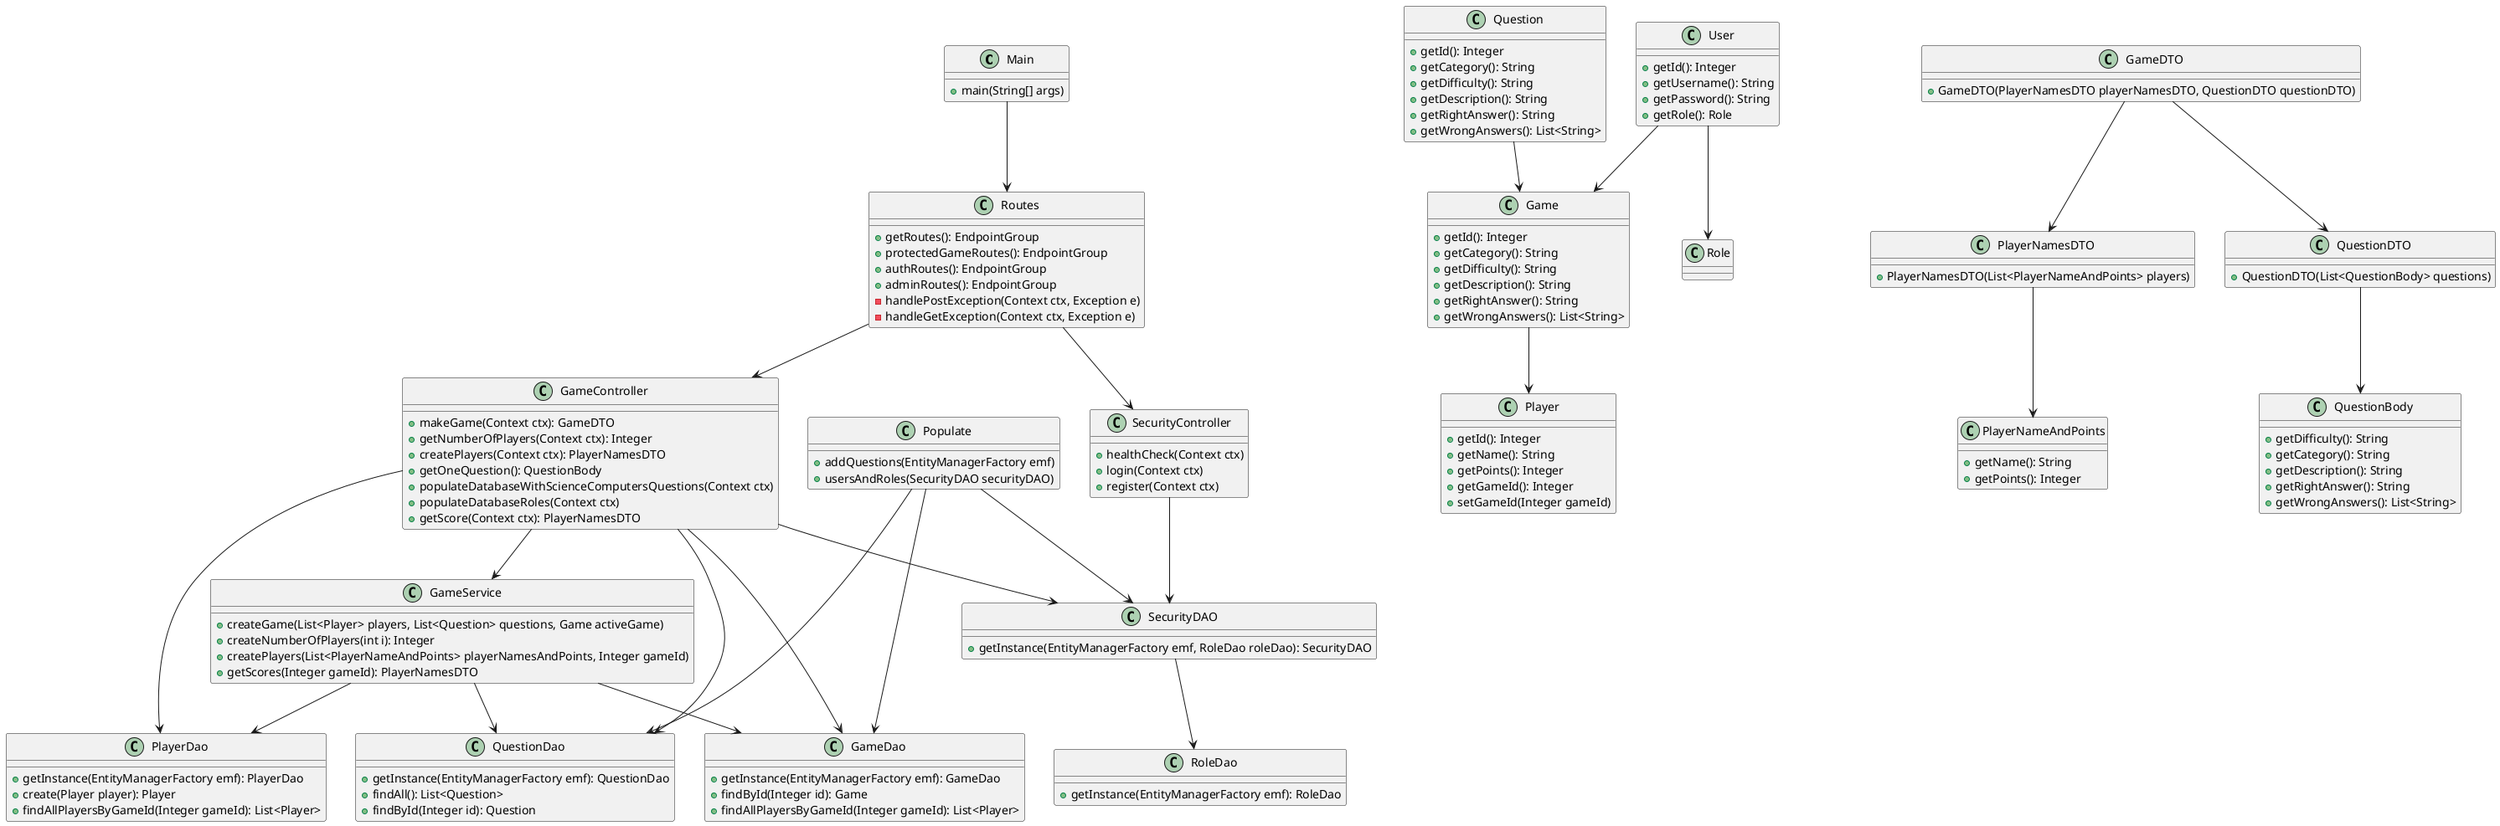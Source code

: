 @startuml

class Main {
    + main(String[] args)
}

class Routes {
    + getRoutes(): EndpointGroup
    + protectedGameRoutes(): EndpointGroup
    + authRoutes(): EndpointGroup
    + adminRoutes(): EndpointGroup
    - handlePostException(Context ctx, Exception e)
    - handleGetException(Context ctx, Exception e)
}

class GameController {
    + makeGame(Context ctx): GameDTO
    + getNumberOfPlayers(Context ctx): Integer
    + createPlayers(Context ctx): PlayerNamesDTO
    + getOneQuestion(): QuestionBody
    + populateDatabaseWithScienceComputersQuestions(Context ctx)
    + populateDatabaseRoles(Context ctx)
    + getScore(Context ctx): PlayerNamesDTO
}

class GameService {
    + createGame(List<Player> players, List<Question> questions, Game activeGame)
    + createNumberOfPlayers(int i): Integer
    + createPlayers(List<PlayerNameAndPoints> playerNamesAndPoints, Integer gameId)
    + getScores(Integer gameId): PlayerNamesDTO
}

class SecurityController {
    + healthCheck(Context ctx)
    + login(Context ctx)
    + register(Context ctx)
}

class GameDao {
    + getInstance(EntityManagerFactory emf): GameDao
    + findById(Integer id): Game
    + findAllPlayersByGameId(Integer gameId): List<Player>
}

class PlayerDao {
    + getInstance(EntityManagerFactory emf): PlayerDao
    + create(Player player): Player
    + findAllPlayersByGameId(Integer gameId): List<Player>
}

class RoleDao {
    + getInstance(EntityManagerFactory emf): RoleDao
}

class QuestionDao {
    + getInstance(EntityManagerFactory emf): QuestionDao
    + findAll(): List<Question>
    + findById(Integer id): Question
}

class SecurityDAO {
    + getInstance(EntityManagerFactory emf, RoleDao roleDao): SecurityDAO
}

class Populate {
    + addQuestions(EntityManagerFactory emf)
    + usersAndRoles(SecurityDAO securityDAO)
}

class Game {
    + getId(): Integer
    + getCategory(): String
    + getDifficulty(): String
    + getDescription(): String
    + getRightAnswer(): String
    + getWrongAnswers(): List<String>
}

class Player {
    + getId(): Integer
    + getName(): String
    + getPoints(): Integer
    + getGameId(): Integer
    + setGameId(Integer gameId)
}

class Question {
    + getId(): Integer
    + getCategory(): String
    + getDifficulty(): String
    + getDescription(): String
    + getRightAnswer(): String
    + getWrongAnswers(): List<String>
}

class GameDTO {
    + GameDTO(PlayerNamesDTO playerNamesDTO, QuestionDTO questionDTO)
}

class PlayerNamesDTO {
    + PlayerNamesDTO(List<PlayerNameAndPoints> players)
}

class PlayerNameAndPoints {
    + getName(): String
    + getPoints(): Integer
}

class QuestionDTO {
    + QuestionDTO(List<QuestionBody> questions)
}

class QuestionBody {
    + getDifficulty(): String
    + getCategory(): String
    + getDescription(): String
    + getRightAnswer(): String
    + getWrongAnswers(): List<String>
}

class User {
    + getId(): Integer
    + getUsername(): String
    + getPassword(): String
    + getRole(): Role
}

Main --> Routes
Routes --> GameController
Routes --> SecurityController
GameController --> GameService
GameController --> GameDao
GameController --> PlayerDao
GameController --> QuestionDao
GameController --> SecurityDAO
GameService --> GameDao
GameService --> PlayerDao
GameService --> QuestionDao
SecurityController --> SecurityDAO
SecurityDAO --> RoleDao
Populate --> SecurityDAO
Populate --> GameDao
Populate --> QuestionDao
GameDTO --> PlayerNamesDTO
GameDTO --> QuestionDTO
PlayerNamesDTO --> PlayerNameAndPoints
QuestionDTO --> QuestionBody
User --> Role
User --> Game
Game --> Player
Question --> Game


@enduml